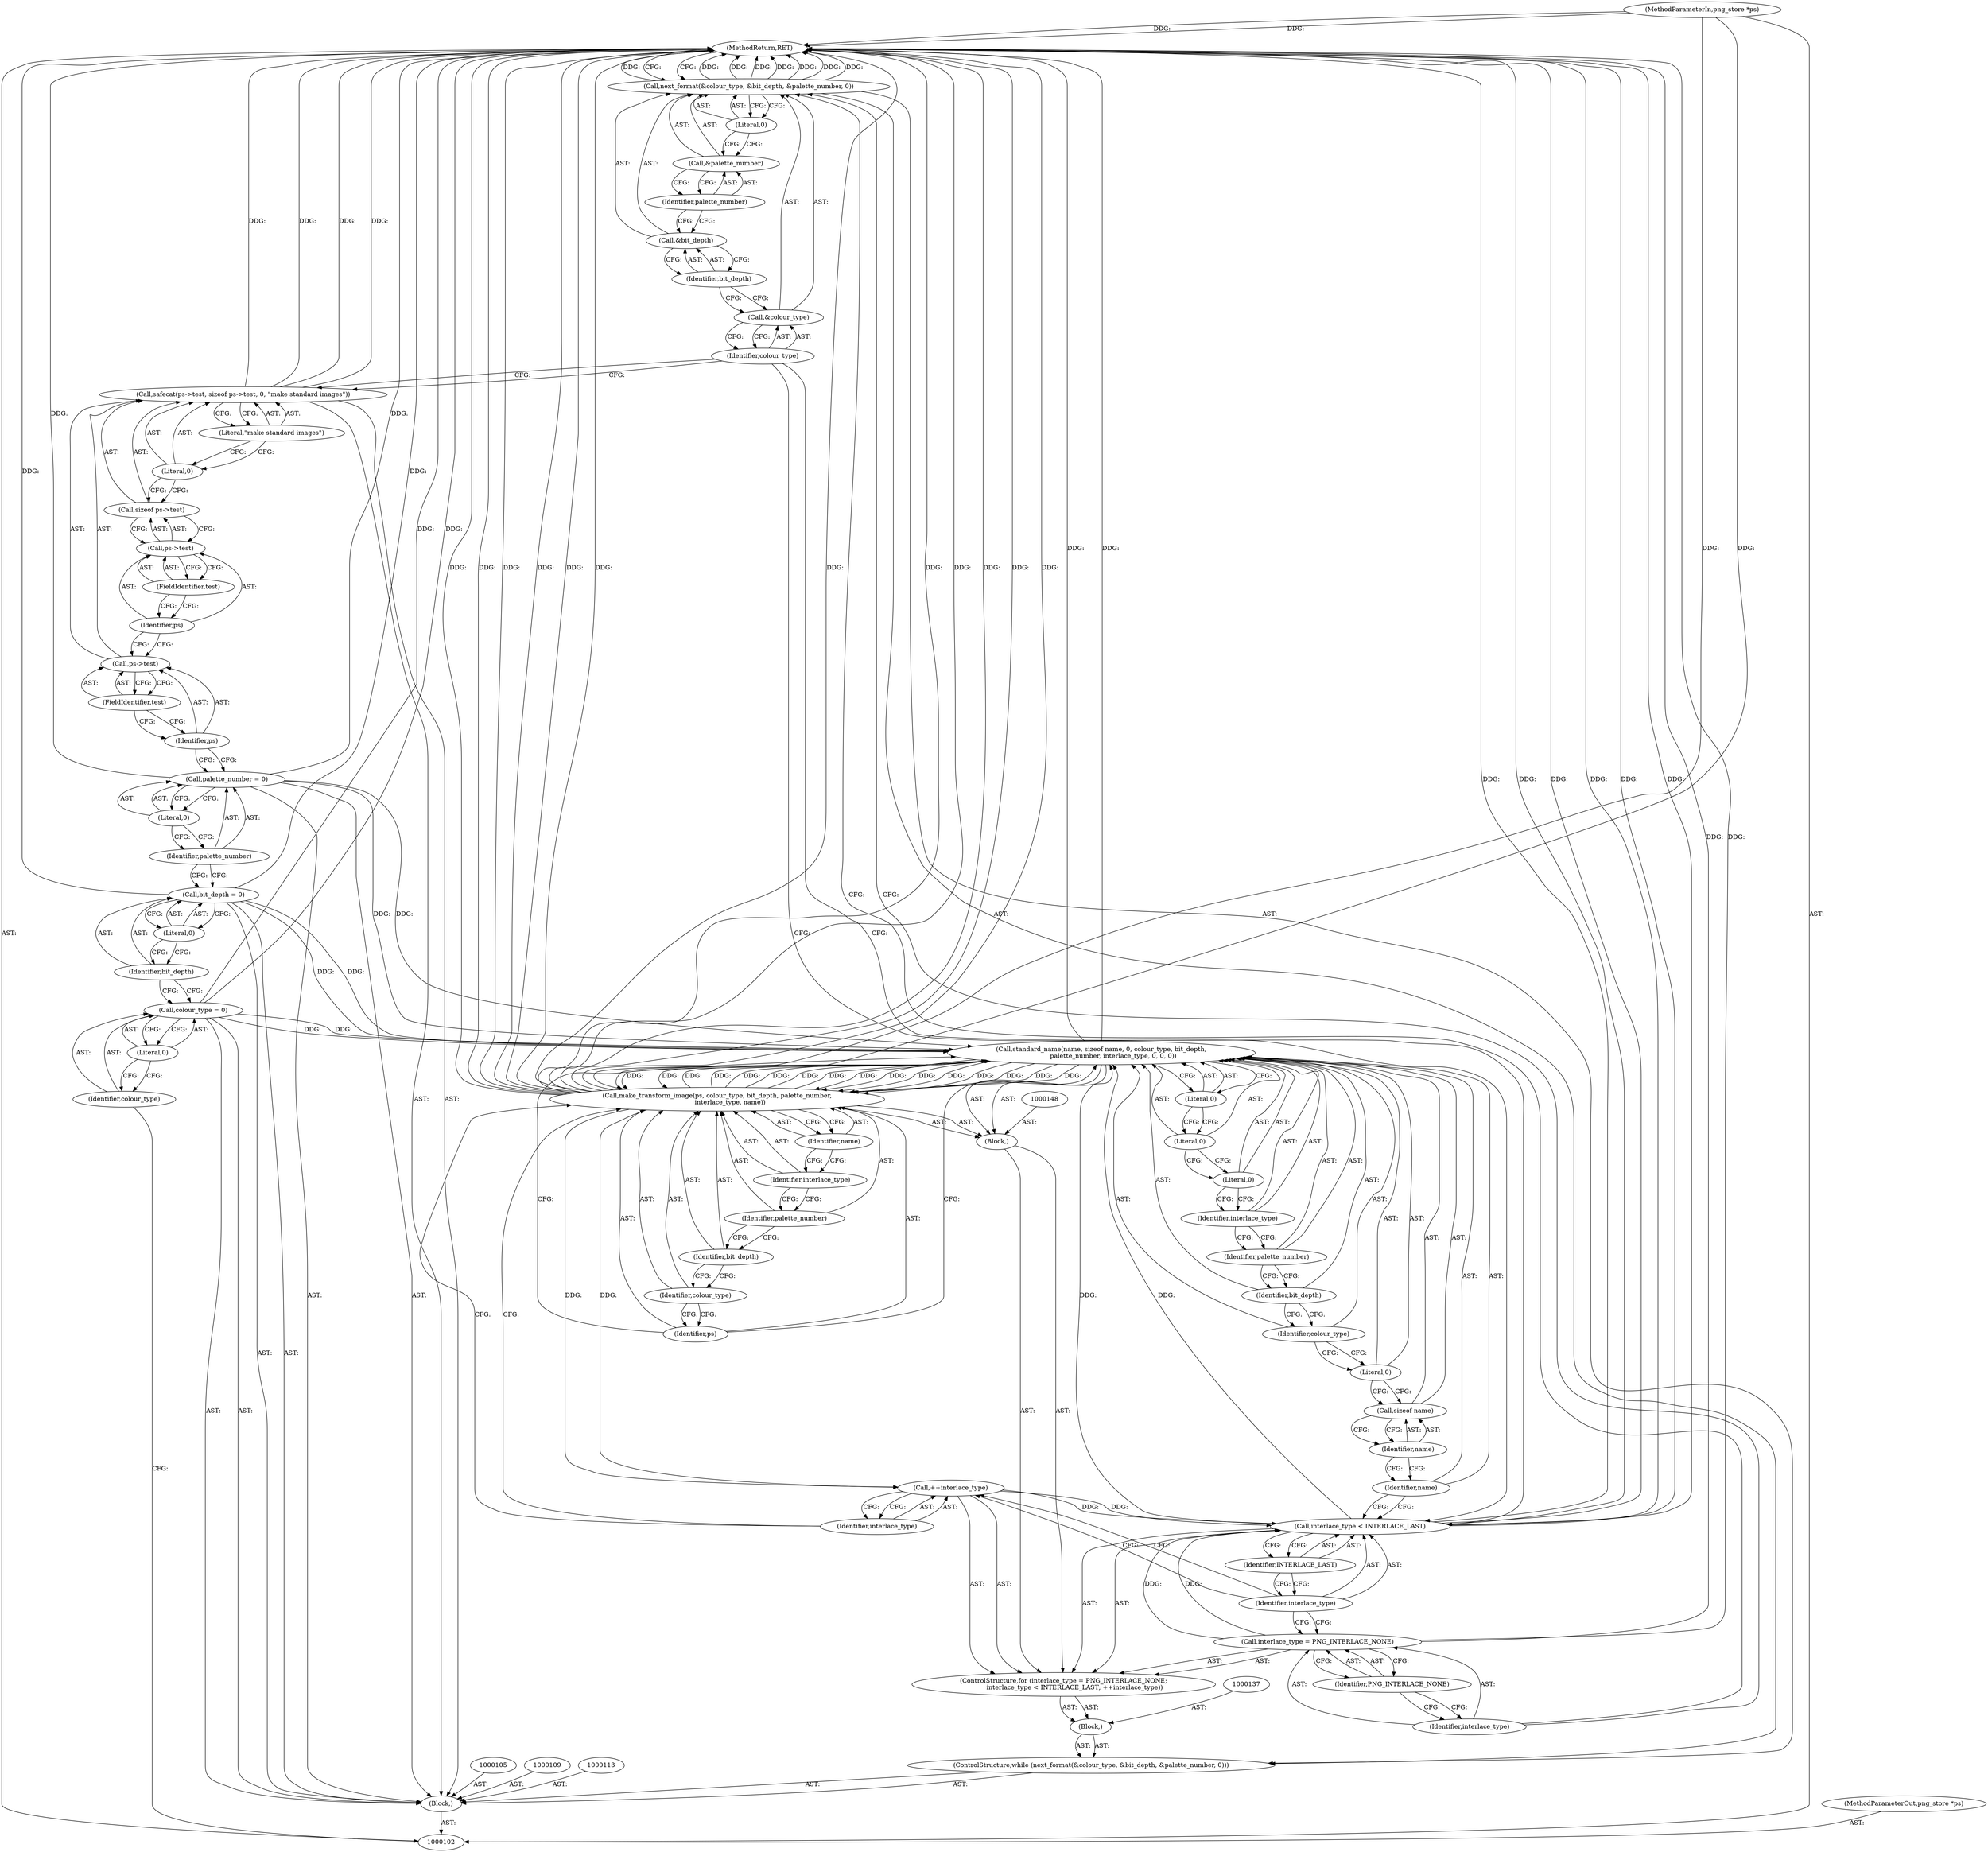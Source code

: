 digraph "1_Android_9d4853418ab2f754c2b63e091c29c5529b8b86ca_100" {
"1000168" [label="(MethodReturn,RET)"];
"1000103" [label="(MethodParameterIn,png_store *ps)"];
"1000241" [label="(MethodParameterOut,png_store *ps)"];
"1000128" [label="(Call,next_format(&colour_type, &bit_depth, &palette_number, 0))"];
"1000129" [label="(Call,&colour_type)"];
"1000130" [label="(Identifier,colour_type)"];
"1000127" [label="(ControlStructure,while (next_format(&colour_type, &bit_depth, &palette_number, 0)))"];
"1000131" [label="(Call,&bit_depth)"];
"1000132" [label="(Identifier,bit_depth)"];
"1000133" [label="(Call,&palette_number)"];
"1000134" [label="(Identifier,palette_number)"];
"1000135" [label="(Literal,0)"];
"1000136" [label="(Block,)"];
"1000138" [label="(ControlStructure,for (interlace_type = PNG_INTERLACE_NONE;\n           interlace_type < INTERLACE_LAST; ++interlace_type))"];
"1000141" [label="(Identifier,PNG_INTERLACE_NONE)"];
"1000139" [label="(Call,interlace_type = PNG_INTERLACE_NONE)"];
"1000140" [label="(Identifier,interlace_type)"];
"1000142" [label="(Call,interlace_type < INTERLACE_LAST)"];
"1000143" [label="(Identifier,interlace_type)"];
"1000144" [label="(Identifier,INTERLACE_LAST)"];
"1000145" [label="(Call,++interlace_type)"];
"1000146" [label="(Identifier,interlace_type)"];
"1000104" [label="(Block,)"];
"1000147" [label="(Block,)"];
"1000149" [label="(Call,standard_name(name, sizeof name, 0, colour_type, bit_depth,\n            palette_number, interlace_type, 0, 0, 0))"];
"1000150" [label="(Identifier,name)"];
"1000151" [label="(Call,sizeof name)"];
"1000152" [label="(Identifier,name)"];
"1000153" [label="(Literal,0)"];
"1000154" [label="(Identifier,colour_type)"];
"1000155" [label="(Identifier,bit_depth)"];
"1000156" [label="(Identifier,palette_number)"];
"1000157" [label="(Identifier,interlace_type)"];
"1000158" [label="(Literal,0)"];
"1000159" [label="(Literal,0)"];
"1000160" [label="(Literal,0)"];
"1000162" [label="(Identifier,ps)"];
"1000163" [label="(Identifier,colour_type)"];
"1000164" [label="(Identifier,bit_depth)"];
"1000165" [label="(Identifier,palette_number)"];
"1000161" [label="(Call,make_transform_image(ps, colour_type, bit_depth, palette_number,\n             interlace_type, name))"];
"1000166" [label="(Identifier,interlace_type)"];
"1000167" [label="(Identifier,name)"];
"1000106" [label="(Call,colour_type = 0)"];
"1000107" [label="(Identifier,colour_type)"];
"1000108" [label="(Literal,0)"];
"1000110" [label="(Call,bit_depth = 0)"];
"1000111" [label="(Identifier,bit_depth)"];
"1000112" [label="(Literal,0)"];
"1000114" [label="(Call,palette_number = 0)"];
"1000115" [label="(Identifier,palette_number)"];
"1000116" [label="(Literal,0)"];
"1000118" [label="(Call,ps->test)"];
"1000119" [label="(Identifier,ps)"];
"1000120" [label="(FieldIdentifier,test)"];
"1000121" [label="(Call,sizeof ps->test)"];
"1000122" [label="(Call,ps->test)"];
"1000123" [label="(Identifier,ps)"];
"1000117" [label="(Call,safecat(ps->test, sizeof ps->test, 0, \"make standard images\"))"];
"1000124" [label="(FieldIdentifier,test)"];
"1000125" [label="(Literal,0)"];
"1000126" [label="(Literal,\"make standard images\")"];
"1000168" -> "1000102"  [label="AST: "];
"1000168" -> "1000128"  [label="CFG: "];
"1000117" -> "1000168"  [label="DDG: "];
"1000117" -> "1000168"  [label="DDG: "];
"1000161" -> "1000168"  [label="DDG: "];
"1000161" -> "1000168"  [label="DDG: "];
"1000161" -> "1000168"  [label="DDG: "];
"1000161" -> "1000168"  [label="DDG: "];
"1000161" -> "1000168"  [label="DDG: "];
"1000161" -> "1000168"  [label="DDG: "];
"1000142" -> "1000168"  [label="DDG: "];
"1000142" -> "1000168"  [label="DDG: "];
"1000142" -> "1000168"  [label="DDG: "];
"1000149" -> "1000168"  [label="DDG: "];
"1000128" -> "1000168"  [label="DDG: "];
"1000128" -> "1000168"  [label="DDG: "];
"1000128" -> "1000168"  [label="DDG: "];
"1000128" -> "1000168"  [label="DDG: "];
"1000106" -> "1000168"  [label="DDG: "];
"1000139" -> "1000168"  [label="DDG: "];
"1000103" -> "1000168"  [label="DDG: "];
"1000114" -> "1000168"  [label="DDG: "];
"1000110" -> "1000168"  [label="DDG: "];
"1000103" -> "1000102"  [label="AST: "];
"1000103" -> "1000168"  [label="DDG: "];
"1000103" -> "1000161"  [label="DDG: "];
"1000241" -> "1000102"  [label="AST: "];
"1000128" -> "1000127"  [label="AST: "];
"1000128" -> "1000135"  [label="CFG: "];
"1000129" -> "1000128"  [label="AST: "];
"1000131" -> "1000128"  [label="AST: "];
"1000133" -> "1000128"  [label="AST: "];
"1000135" -> "1000128"  [label="AST: "];
"1000140" -> "1000128"  [label="CFG: "];
"1000168" -> "1000128"  [label="CFG: "];
"1000128" -> "1000168"  [label="DDG: "];
"1000128" -> "1000168"  [label="DDG: "];
"1000128" -> "1000168"  [label="DDG: "];
"1000128" -> "1000168"  [label="DDG: "];
"1000129" -> "1000128"  [label="AST: "];
"1000129" -> "1000130"  [label="CFG: "];
"1000130" -> "1000129"  [label="AST: "];
"1000132" -> "1000129"  [label="CFG: "];
"1000130" -> "1000129"  [label="AST: "];
"1000130" -> "1000142"  [label="CFG: "];
"1000130" -> "1000117"  [label="CFG: "];
"1000129" -> "1000130"  [label="CFG: "];
"1000127" -> "1000104"  [label="AST: "];
"1000128" -> "1000127"  [label="AST: "];
"1000136" -> "1000127"  [label="AST: "];
"1000131" -> "1000128"  [label="AST: "];
"1000131" -> "1000132"  [label="CFG: "];
"1000132" -> "1000131"  [label="AST: "];
"1000134" -> "1000131"  [label="CFG: "];
"1000132" -> "1000131"  [label="AST: "];
"1000132" -> "1000129"  [label="CFG: "];
"1000131" -> "1000132"  [label="CFG: "];
"1000133" -> "1000128"  [label="AST: "];
"1000133" -> "1000134"  [label="CFG: "];
"1000134" -> "1000133"  [label="AST: "];
"1000135" -> "1000133"  [label="CFG: "];
"1000134" -> "1000133"  [label="AST: "];
"1000134" -> "1000131"  [label="CFG: "];
"1000133" -> "1000134"  [label="CFG: "];
"1000135" -> "1000128"  [label="AST: "];
"1000135" -> "1000133"  [label="CFG: "];
"1000128" -> "1000135"  [label="CFG: "];
"1000136" -> "1000127"  [label="AST: "];
"1000137" -> "1000136"  [label="AST: "];
"1000138" -> "1000136"  [label="AST: "];
"1000138" -> "1000136"  [label="AST: "];
"1000139" -> "1000138"  [label="AST: "];
"1000142" -> "1000138"  [label="AST: "];
"1000145" -> "1000138"  [label="AST: "];
"1000147" -> "1000138"  [label="AST: "];
"1000141" -> "1000139"  [label="AST: "];
"1000141" -> "1000140"  [label="CFG: "];
"1000139" -> "1000141"  [label="CFG: "];
"1000139" -> "1000138"  [label="AST: "];
"1000139" -> "1000141"  [label="CFG: "];
"1000140" -> "1000139"  [label="AST: "];
"1000141" -> "1000139"  [label="AST: "];
"1000143" -> "1000139"  [label="CFG: "];
"1000139" -> "1000168"  [label="DDG: "];
"1000139" -> "1000142"  [label="DDG: "];
"1000140" -> "1000139"  [label="AST: "];
"1000140" -> "1000128"  [label="CFG: "];
"1000141" -> "1000140"  [label="CFG: "];
"1000142" -> "1000138"  [label="AST: "];
"1000142" -> "1000144"  [label="CFG: "];
"1000143" -> "1000142"  [label="AST: "];
"1000144" -> "1000142"  [label="AST: "];
"1000130" -> "1000142"  [label="CFG: "];
"1000150" -> "1000142"  [label="CFG: "];
"1000142" -> "1000168"  [label="DDG: "];
"1000142" -> "1000168"  [label="DDG: "];
"1000142" -> "1000168"  [label="DDG: "];
"1000139" -> "1000142"  [label="DDG: "];
"1000145" -> "1000142"  [label="DDG: "];
"1000142" -> "1000149"  [label="DDG: "];
"1000143" -> "1000142"  [label="AST: "];
"1000143" -> "1000139"  [label="CFG: "];
"1000143" -> "1000145"  [label="CFG: "];
"1000144" -> "1000143"  [label="CFG: "];
"1000144" -> "1000142"  [label="AST: "];
"1000144" -> "1000143"  [label="CFG: "];
"1000142" -> "1000144"  [label="CFG: "];
"1000145" -> "1000138"  [label="AST: "];
"1000145" -> "1000146"  [label="CFG: "];
"1000146" -> "1000145"  [label="AST: "];
"1000143" -> "1000145"  [label="CFG: "];
"1000145" -> "1000142"  [label="DDG: "];
"1000161" -> "1000145"  [label="DDG: "];
"1000146" -> "1000145"  [label="AST: "];
"1000146" -> "1000161"  [label="CFG: "];
"1000145" -> "1000146"  [label="CFG: "];
"1000104" -> "1000102"  [label="AST: "];
"1000105" -> "1000104"  [label="AST: "];
"1000106" -> "1000104"  [label="AST: "];
"1000109" -> "1000104"  [label="AST: "];
"1000110" -> "1000104"  [label="AST: "];
"1000113" -> "1000104"  [label="AST: "];
"1000114" -> "1000104"  [label="AST: "];
"1000117" -> "1000104"  [label="AST: "];
"1000127" -> "1000104"  [label="AST: "];
"1000147" -> "1000138"  [label="AST: "];
"1000148" -> "1000147"  [label="AST: "];
"1000149" -> "1000147"  [label="AST: "];
"1000161" -> "1000147"  [label="AST: "];
"1000149" -> "1000147"  [label="AST: "];
"1000149" -> "1000160"  [label="CFG: "];
"1000150" -> "1000149"  [label="AST: "];
"1000151" -> "1000149"  [label="AST: "];
"1000153" -> "1000149"  [label="AST: "];
"1000154" -> "1000149"  [label="AST: "];
"1000155" -> "1000149"  [label="AST: "];
"1000156" -> "1000149"  [label="AST: "];
"1000157" -> "1000149"  [label="AST: "];
"1000158" -> "1000149"  [label="AST: "];
"1000159" -> "1000149"  [label="AST: "];
"1000160" -> "1000149"  [label="AST: "];
"1000162" -> "1000149"  [label="CFG: "];
"1000149" -> "1000168"  [label="DDG: "];
"1000106" -> "1000149"  [label="DDG: "];
"1000161" -> "1000149"  [label="DDG: "];
"1000161" -> "1000149"  [label="DDG: "];
"1000161" -> "1000149"  [label="DDG: "];
"1000110" -> "1000149"  [label="DDG: "];
"1000114" -> "1000149"  [label="DDG: "];
"1000142" -> "1000149"  [label="DDG: "];
"1000149" -> "1000161"  [label="DDG: "];
"1000149" -> "1000161"  [label="DDG: "];
"1000149" -> "1000161"  [label="DDG: "];
"1000149" -> "1000161"  [label="DDG: "];
"1000149" -> "1000161"  [label="DDG: "];
"1000150" -> "1000149"  [label="AST: "];
"1000150" -> "1000142"  [label="CFG: "];
"1000152" -> "1000150"  [label="CFG: "];
"1000151" -> "1000149"  [label="AST: "];
"1000151" -> "1000152"  [label="CFG: "];
"1000152" -> "1000151"  [label="AST: "];
"1000153" -> "1000151"  [label="CFG: "];
"1000152" -> "1000151"  [label="AST: "];
"1000152" -> "1000150"  [label="CFG: "];
"1000151" -> "1000152"  [label="CFG: "];
"1000153" -> "1000149"  [label="AST: "];
"1000153" -> "1000151"  [label="CFG: "];
"1000154" -> "1000153"  [label="CFG: "];
"1000154" -> "1000149"  [label="AST: "];
"1000154" -> "1000153"  [label="CFG: "];
"1000155" -> "1000154"  [label="CFG: "];
"1000155" -> "1000149"  [label="AST: "];
"1000155" -> "1000154"  [label="CFG: "];
"1000156" -> "1000155"  [label="CFG: "];
"1000156" -> "1000149"  [label="AST: "];
"1000156" -> "1000155"  [label="CFG: "];
"1000157" -> "1000156"  [label="CFG: "];
"1000157" -> "1000149"  [label="AST: "];
"1000157" -> "1000156"  [label="CFG: "];
"1000158" -> "1000157"  [label="CFG: "];
"1000158" -> "1000149"  [label="AST: "];
"1000158" -> "1000157"  [label="CFG: "];
"1000159" -> "1000158"  [label="CFG: "];
"1000159" -> "1000149"  [label="AST: "];
"1000159" -> "1000158"  [label="CFG: "];
"1000160" -> "1000159"  [label="CFG: "];
"1000160" -> "1000149"  [label="AST: "];
"1000160" -> "1000159"  [label="CFG: "];
"1000149" -> "1000160"  [label="CFG: "];
"1000162" -> "1000161"  [label="AST: "];
"1000162" -> "1000149"  [label="CFG: "];
"1000163" -> "1000162"  [label="CFG: "];
"1000163" -> "1000161"  [label="AST: "];
"1000163" -> "1000162"  [label="CFG: "];
"1000164" -> "1000163"  [label="CFG: "];
"1000164" -> "1000161"  [label="AST: "];
"1000164" -> "1000163"  [label="CFG: "];
"1000165" -> "1000164"  [label="CFG: "];
"1000165" -> "1000161"  [label="AST: "];
"1000165" -> "1000164"  [label="CFG: "];
"1000166" -> "1000165"  [label="CFG: "];
"1000161" -> "1000147"  [label="AST: "];
"1000161" -> "1000167"  [label="CFG: "];
"1000162" -> "1000161"  [label="AST: "];
"1000163" -> "1000161"  [label="AST: "];
"1000164" -> "1000161"  [label="AST: "];
"1000165" -> "1000161"  [label="AST: "];
"1000166" -> "1000161"  [label="AST: "];
"1000167" -> "1000161"  [label="AST: "];
"1000146" -> "1000161"  [label="CFG: "];
"1000161" -> "1000168"  [label="DDG: "];
"1000161" -> "1000168"  [label="DDG: "];
"1000161" -> "1000168"  [label="DDG: "];
"1000161" -> "1000168"  [label="DDG: "];
"1000161" -> "1000168"  [label="DDG: "];
"1000161" -> "1000168"  [label="DDG: "];
"1000161" -> "1000145"  [label="DDG: "];
"1000161" -> "1000149"  [label="DDG: "];
"1000161" -> "1000149"  [label="DDG: "];
"1000161" -> "1000149"  [label="DDG: "];
"1000103" -> "1000161"  [label="DDG: "];
"1000149" -> "1000161"  [label="DDG: "];
"1000149" -> "1000161"  [label="DDG: "];
"1000149" -> "1000161"  [label="DDG: "];
"1000149" -> "1000161"  [label="DDG: "];
"1000149" -> "1000161"  [label="DDG: "];
"1000166" -> "1000161"  [label="AST: "];
"1000166" -> "1000165"  [label="CFG: "];
"1000167" -> "1000166"  [label="CFG: "];
"1000167" -> "1000161"  [label="AST: "];
"1000167" -> "1000166"  [label="CFG: "];
"1000161" -> "1000167"  [label="CFG: "];
"1000106" -> "1000104"  [label="AST: "];
"1000106" -> "1000108"  [label="CFG: "];
"1000107" -> "1000106"  [label="AST: "];
"1000108" -> "1000106"  [label="AST: "];
"1000111" -> "1000106"  [label="CFG: "];
"1000106" -> "1000168"  [label="DDG: "];
"1000106" -> "1000149"  [label="DDG: "];
"1000107" -> "1000106"  [label="AST: "];
"1000107" -> "1000102"  [label="CFG: "];
"1000108" -> "1000107"  [label="CFG: "];
"1000108" -> "1000106"  [label="AST: "];
"1000108" -> "1000107"  [label="CFG: "];
"1000106" -> "1000108"  [label="CFG: "];
"1000110" -> "1000104"  [label="AST: "];
"1000110" -> "1000112"  [label="CFG: "];
"1000111" -> "1000110"  [label="AST: "];
"1000112" -> "1000110"  [label="AST: "];
"1000115" -> "1000110"  [label="CFG: "];
"1000110" -> "1000168"  [label="DDG: "];
"1000110" -> "1000149"  [label="DDG: "];
"1000111" -> "1000110"  [label="AST: "];
"1000111" -> "1000106"  [label="CFG: "];
"1000112" -> "1000111"  [label="CFG: "];
"1000112" -> "1000110"  [label="AST: "];
"1000112" -> "1000111"  [label="CFG: "];
"1000110" -> "1000112"  [label="CFG: "];
"1000114" -> "1000104"  [label="AST: "];
"1000114" -> "1000116"  [label="CFG: "];
"1000115" -> "1000114"  [label="AST: "];
"1000116" -> "1000114"  [label="AST: "];
"1000119" -> "1000114"  [label="CFG: "];
"1000114" -> "1000168"  [label="DDG: "];
"1000114" -> "1000149"  [label="DDG: "];
"1000115" -> "1000114"  [label="AST: "];
"1000115" -> "1000110"  [label="CFG: "];
"1000116" -> "1000115"  [label="CFG: "];
"1000116" -> "1000114"  [label="AST: "];
"1000116" -> "1000115"  [label="CFG: "];
"1000114" -> "1000116"  [label="CFG: "];
"1000118" -> "1000117"  [label="AST: "];
"1000118" -> "1000120"  [label="CFG: "];
"1000119" -> "1000118"  [label="AST: "];
"1000120" -> "1000118"  [label="AST: "];
"1000123" -> "1000118"  [label="CFG: "];
"1000119" -> "1000118"  [label="AST: "];
"1000119" -> "1000114"  [label="CFG: "];
"1000120" -> "1000119"  [label="CFG: "];
"1000120" -> "1000118"  [label="AST: "];
"1000120" -> "1000119"  [label="CFG: "];
"1000118" -> "1000120"  [label="CFG: "];
"1000121" -> "1000117"  [label="AST: "];
"1000121" -> "1000122"  [label="CFG: "];
"1000122" -> "1000121"  [label="AST: "];
"1000125" -> "1000121"  [label="CFG: "];
"1000122" -> "1000121"  [label="AST: "];
"1000122" -> "1000124"  [label="CFG: "];
"1000123" -> "1000122"  [label="AST: "];
"1000124" -> "1000122"  [label="AST: "];
"1000121" -> "1000122"  [label="CFG: "];
"1000123" -> "1000122"  [label="AST: "];
"1000123" -> "1000118"  [label="CFG: "];
"1000124" -> "1000123"  [label="CFG: "];
"1000117" -> "1000104"  [label="AST: "];
"1000117" -> "1000126"  [label="CFG: "];
"1000118" -> "1000117"  [label="AST: "];
"1000121" -> "1000117"  [label="AST: "];
"1000125" -> "1000117"  [label="AST: "];
"1000126" -> "1000117"  [label="AST: "];
"1000130" -> "1000117"  [label="CFG: "];
"1000117" -> "1000168"  [label="DDG: "];
"1000117" -> "1000168"  [label="DDG: "];
"1000124" -> "1000122"  [label="AST: "];
"1000124" -> "1000123"  [label="CFG: "];
"1000122" -> "1000124"  [label="CFG: "];
"1000125" -> "1000117"  [label="AST: "];
"1000125" -> "1000121"  [label="CFG: "];
"1000126" -> "1000125"  [label="CFG: "];
"1000126" -> "1000117"  [label="AST: "];
"1000126" -> "1000125"  [label="CFG: "];
"1000117" -> "1000126"  [label="CFG: "];
}
